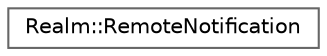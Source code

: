 digraph "Graphical Class Hierarchy"
{
 // LATEX_PDF_SIZE
  bgcolor="transparent";
  edge [fontname=Helvetica,fontsize=10,labelfontname=Helvetica,labelfontsize=10];
  node [fontname=Helvetica,fontsize=10,shape=box,height=0.2,width=0.4];
  rankdir="LR";
  Node0 [id="Node000000",label="Realm::RemoteNotification",height=0.2,width=0.4,color="grey40", fillcolor="white", style="filled",URL="$structRealm_1_1RemoteNotification.html",tooltip=" "];
}
